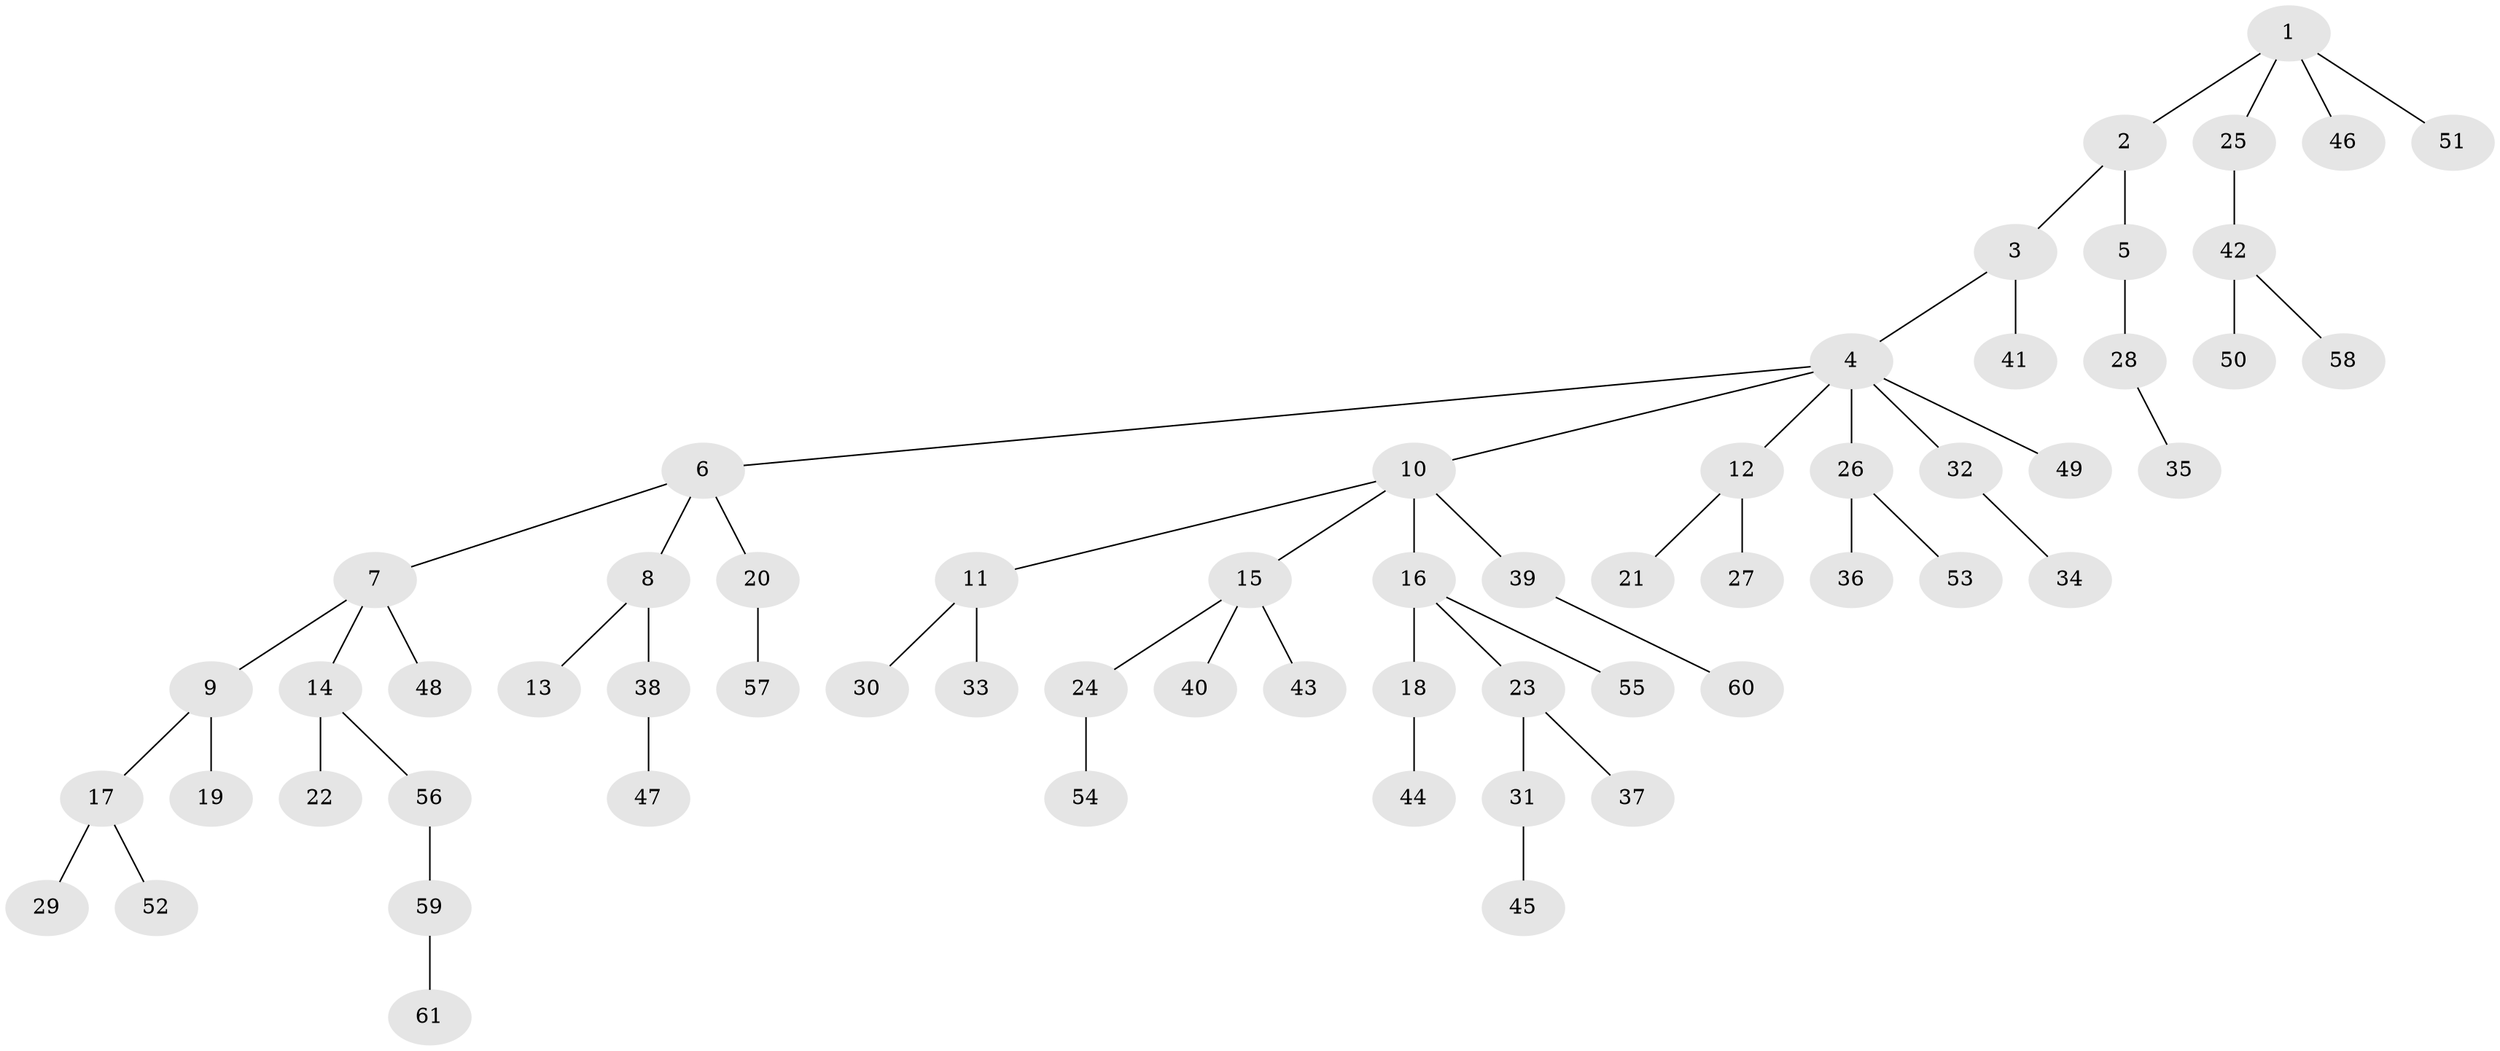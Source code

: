 // coarse degree distribution, {4: 0.03225806451612903, 2: 0.3225806451612903, 5: 0.06451612903225806, 1: 0.45161290322580644, 3: 0.12903225806451613}
// Generated by graph-tools (version 1.1) at 2025/37/03/04/25 23:37:28]
// undirected, 61 vertices, 60 edges
graph export_dot {
  node [color=gray90,style=filled];
  1;
  2;
  3;
  4;
  5;
  6;
  7;
  8;
  9;
  10;
  11;
  12;
  13;
  14;
  15;
  16;
  17;
  18;
  19;
  20;
  21;
  22;
  23;
  24;
  25;
  26;
  27;
  28;
  29;
  30;
  31;
  32;
  33;
  34;
  35;
  36;
  37;
  38;
  39;
  40;
  41;
  42;
  43;
  44;
  45;
  46;
  47;
  48;
  49;
  50;
  51;
  52;
  53;
  54;
  55;
  56;
  57;
  58;
  59;
  60;
  61;
  1 -- 2;
  1 -- 25;
  1 -- 46;
  1 -- 51;
  2 -- 3;
  2 -- 5;
  3 -- 4;
  3 -- 41;
  4 -- 6;
  4 -- 10;
  4 -- 12;
  4 -- 26;
  4 -- 32;
  4 -- 49;
  5 -- 28;
  6 -- 7;
  6 -- 8;
  6 -- 20;
  7 -- 9;
  7 -- 14;
  7 -- 48;
  8 -- 13;
  8 -- 38;
  9 -- 17;
  9 -- 19;
  10 -- 11;
  10 -- 15;
  10 -- 16;
  10 -- 39;
  11 -- 30;
  11 -- 33;
  12 -- 21;
  12 -- 27;
  14 -- 22;
  14 -- 56;
  15 -- 24;
  15 -- 40;
  15 -- 43;
  16 -- 18;
  16 -- 23;
  16 -- 55;
  17 -- 29;
  17 -- 52;
  18 -- 44;
  20 -- 57;
  23 -- 31;
  23 -- 37;
  24 -- 54;
  25 -- 42;
  26 -- 36;
  26 -- 53;
  28 -- 35;
  31 -- 45;
  32 -- 34;
  38 -- 47;
  39 -- 60;
  42 -- 50;
  42 -- 58;
  56 -- 59;
  59 -- 61;
}

